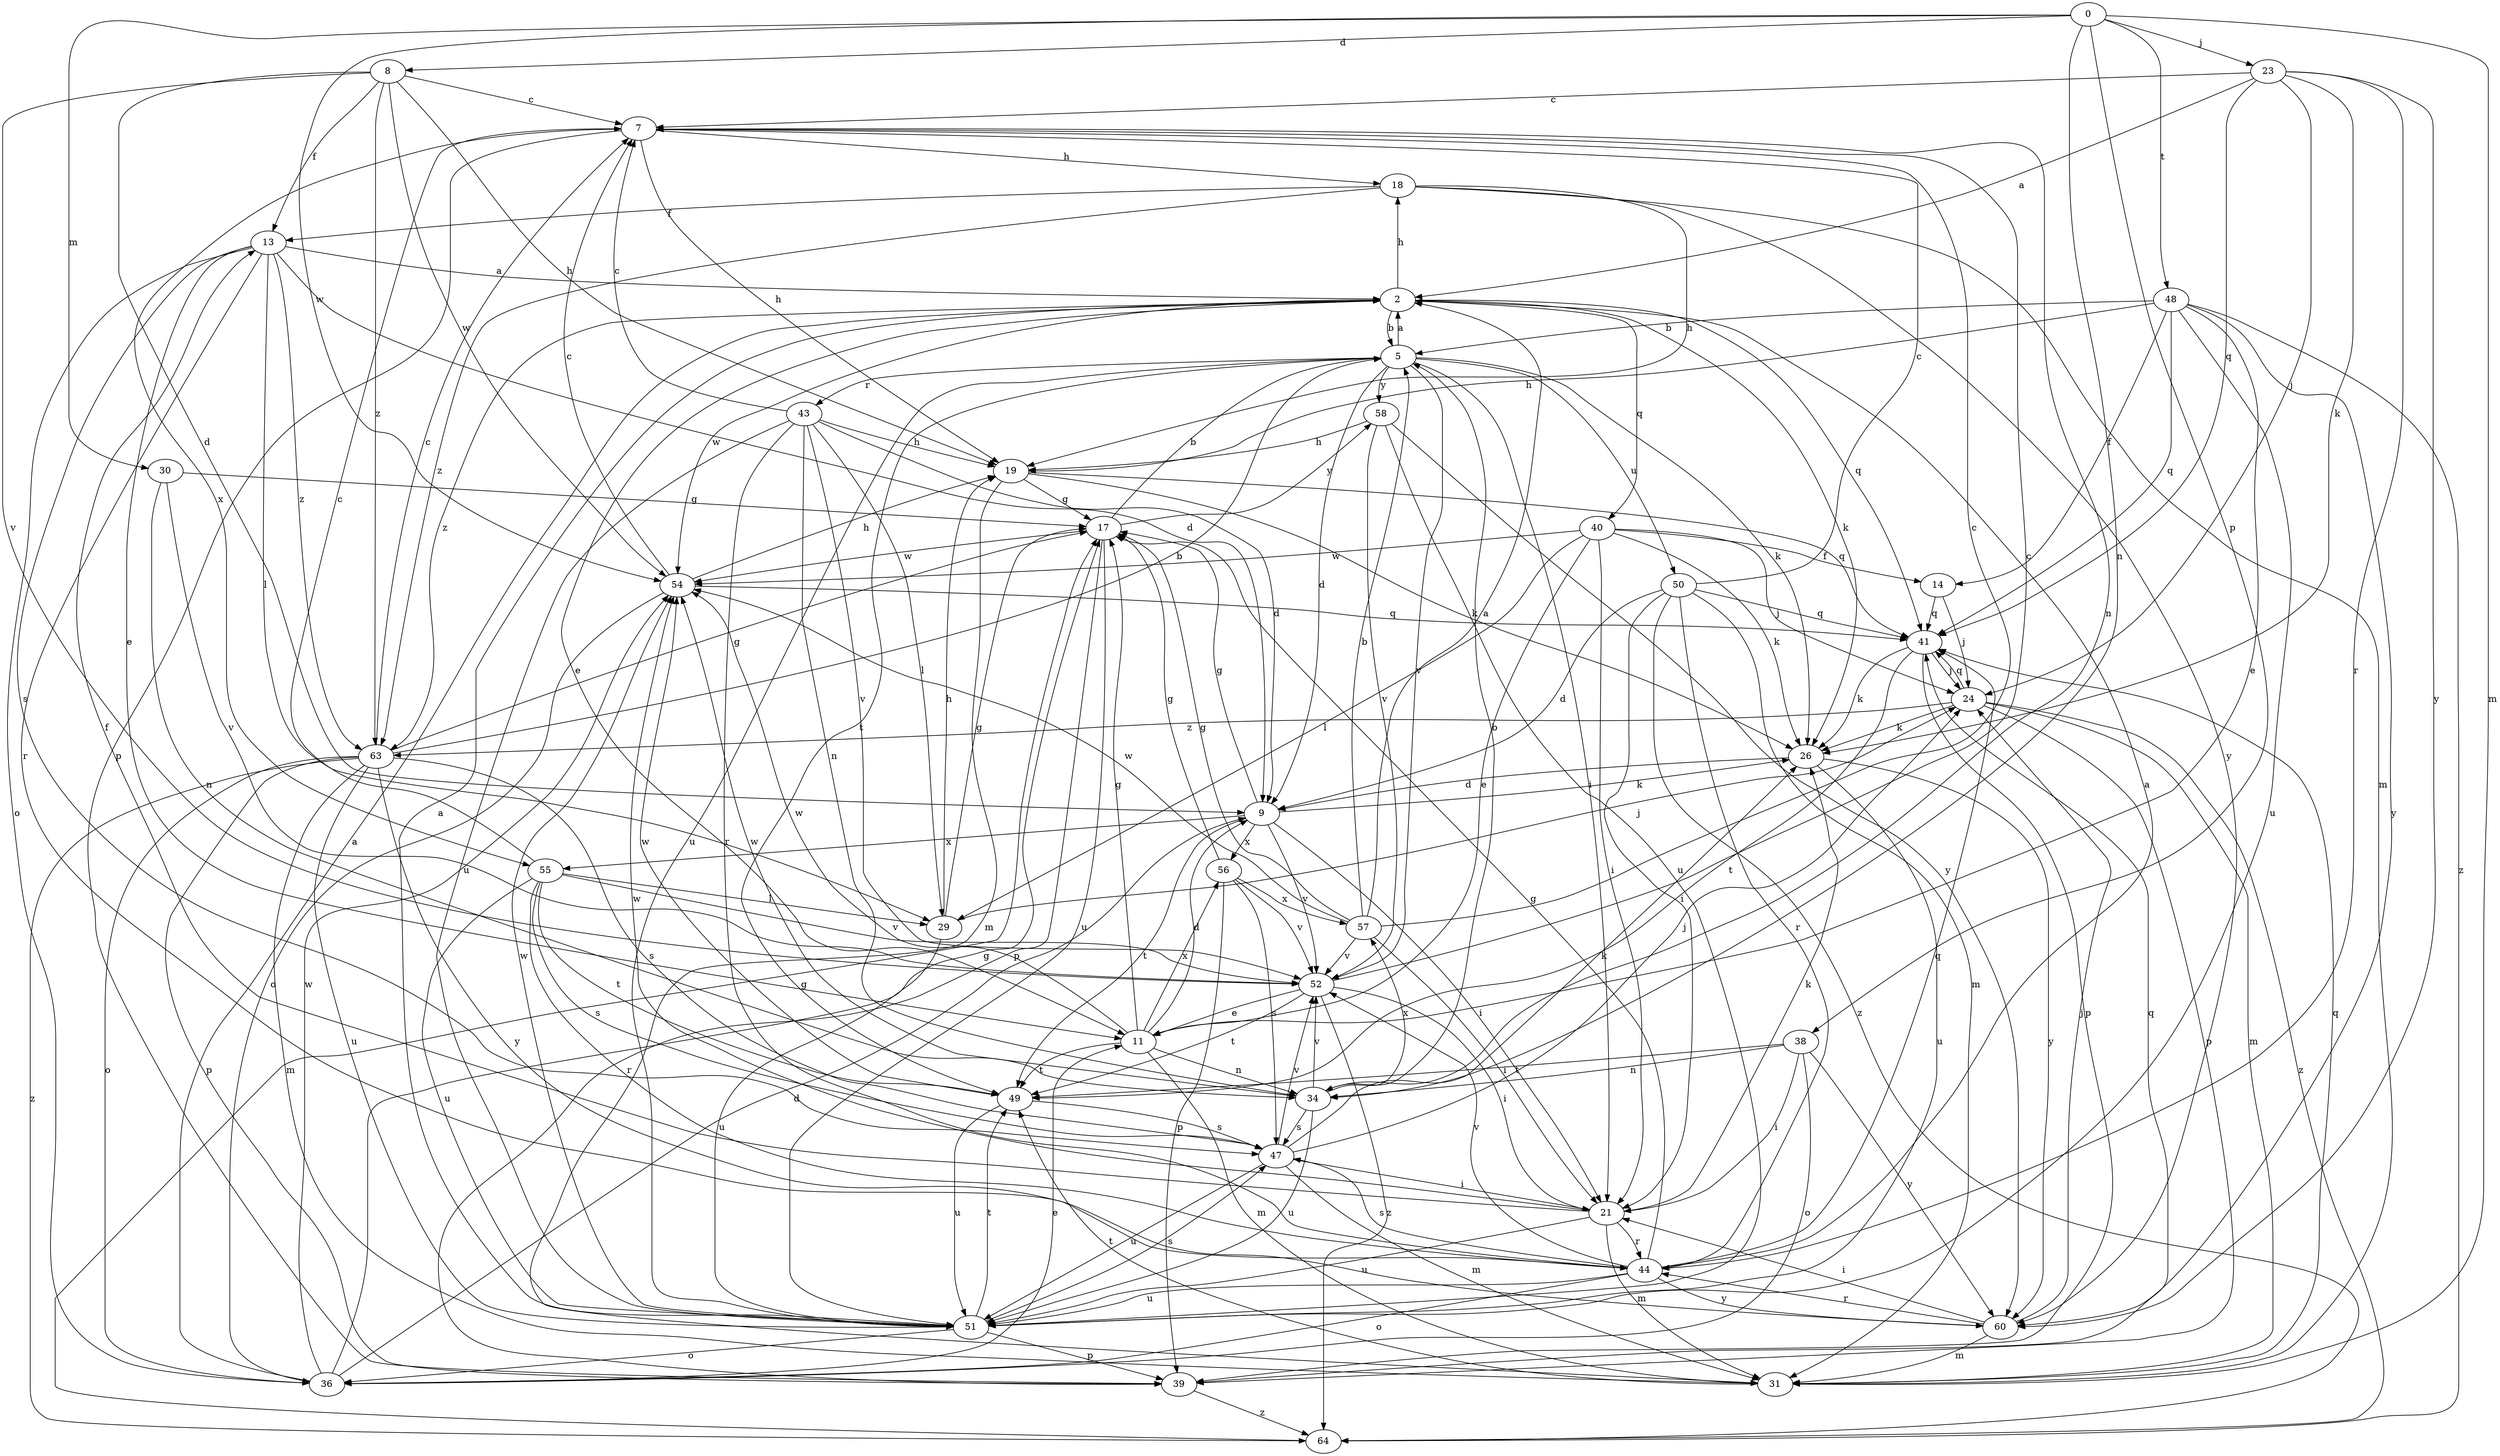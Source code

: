 strict digraph  {
0;
2;
5;
7;
8;
9;
11;
13;
14;
17;
18;
19;
21;
23;
24;
26;
29;
30;
31;
34;
36;
38;
39;
40;
41;
43;
44;
47;
48;
49;
50;
51;
52;
54;
55;
56;
57;
58;
60;
63;
64;
0 -> 8  [label=d];
0 -> 23  [label=j];
0 -> 30  [label=m];
0 -> 31  [label=m];
0 -> 34  [label=n];
0 -> 38  [label=p];
0 -> 48  [label=t];
0 -> 54  [label=w];
2 -> 5  [label=b];
2 -> 11  [label=e];
2 -> 18  [label=h];
2 -> 26  [label=k];
2 -> 40  [label=q];
2 -> 41  [label=q];
2 -> 54  [label=w];
2 -> 63  [label=z];
5 -> 2  [label=a];
5 -> 9  [label=d];
5 -> 21  [label=i];
5 -> 26  [label=k];
5 -> 43  [label=r];
5 -> 49  [label=t];
5 -> 50  [label=u];
5 -> 51  [label=u];
5 -> 52  [label=v];
5 -> 58  [label=y];
7 -> 18  [label=h];
7 -> 19  [label=h];
7 -> 34  [label=n];
7 -> 39  [label=p];
7 -> 55  [label=x];
8 -> 7  [label=c];
8 -> 9  [label=d];
8 -> 13  [label=f];
8 -> 19  [label=h];
8 -> 52  [label=v];
8 -> 54  [label=w];
8 -> 63  [label=z];
9 -> 17  [label=g];
9 -> 21  [label=i];
9 -> 26  [label=k];
9 -> 49  [label=t];
9 -> 52  [label=v];
9 -> 55  [label=x];
9 -> 56  [label=x];
11 -> 9  [label=d];
11 -> 17  [label=g];
11 -> 31  [label=m];
11 -> 34  [label=n];
11 -> 49  [label=t];
11 -> 54  [label=w];
11 -> 56  [label=x];
13 -> 2  [label=a];
13 -> 9  [label=d];
13 -> 11  [label=e];
13 -> 29  [label=l];
13 -> 36  [label=o];
13 -> 44  [label=r];
13 -> 47  [label=s];
13 -> 63  [label=z];
14 -> 24  [label=j];
14 -> 41  [label=q];
17 -> 5  [label=b];
17 -> 39  [label=p];
17 -> 51  [label=u];
17 -> 54  [label=w];
17 -> 58  [label=y];
18 -> 13  [label=f];
18 -> 19  [label=h];
18 -> 31  [label=m];
18 -> 60  [label=y];
18 -> 63  [label=z];
19 -> 17  [label=g];
19 -> 26  [label=k];
19 -> 31  [label=m];
19 -> 41  [label=q];
21 -> 13  [label=f];
21 -> 26  [label=k];
21 -> 31  [label=m];
21 -> 44  [label=r];
21 -> 51  [label=u];
21 -> 54  [label=w];
23 -> 2  [label=a];
23 -> 7  [label=c];
23 -> 24  [label=j];
23 -> 26  [label=k];
23 -> 41  [label=q];
23 -> 44  [label=r];
23 -> 60  [label=y];
24 -> 26  [label=k];
24 -> 31  [label=m];
24 -> 39  [label=p];
24 -> 41  [label=q];
24 -> 63  [label=z];
24 -> 64  [label=z];
26 -> 9  [label=d];
26 -> 51  [label=u];
26 -> 60  [label=y];
29 -> 17  [label=g];
29 -> 19  [label=h];
29 -> 24  [label=j];
29 -> 51  [label=u];
30 -> 17  [label=g];
30 -> 34  [label=n];
30 -> 52  [label=v];
31 -> 41  [label=q];
31 -> 49  [label=t];
34 -> 5  [label=b];
34 -> 47  [label=s];
34 -> 51  [label=u];
34 -> 52  [label=v];
34 -> 54  [label=w];
34 -> 57  [label=x];
36 -> 2  [label=a];
36 -> 9  [label=d];
36 -> 11  [label=e];
36 -> 17  [label=g];
36 -> 54  [label=w];
38 -> 21  [label=i];
38 -> 34  [label=n];
38 -> 36  [label=o];
38 -> 49  [label=t];
38 -> 60  [label=y];
39 -> 41  [label=q];
39 -> 64  [label=z];
40 -> 11  [label=e];
40 -> 14  [label=f];
40 -> 21  [label=i];
40 -> 24  [label=j];
40 -> 26  [label=k];
40 -> 29  [label=l];
40 -> 54  [label=w];
41 -> 24  [label=j];
41 -> 26  [label=k];
41 -> 39  [label=p];
41 -> 49  [label=t];
43 -> 7  [label=c];
43 -> 9  [label=d];
43 -> 19  [label=h];
43 -> 29  [label=l];
43 -> 34  [label=n];
43 -> 44  [label=r];
43 -> 51  [label=u];
43 -> 52  [label=v];
44 -> 2  [label=a];
44 -> 17  [label=g];
44 -> 36  [label=o];
44 -> 41  [label=q];
44 -> 47  [label=s];
44 -> 51  [label=u];
44 -> 52  [label=v];
44 -> 60  [label=y];
47 -> 21  [label=i];
47 -> 24  [label=j];
47 -> 26  [label=k];
47 -> 31  [label=m];
47 -> 51  [label=u];
47 -> 52  [label=v];
48 -> 5  [label=b];
48 -> 11  [label=e];
48 -> 14  [label=f];
48 -> 19  [label=h];
48 -> 41  [label=q];
48 -> 51  [label=u];
48 -> 60  [label=y];
48 -> 64  [label=z];
49 -> 47  [label=s];
49 -> 51  [label=u];
49 -> 54  [label=w];
50 -> 7  [label=c];
50 -> 9  [label=d];
50 -> 21  [label=i];
50 -> 31  [label=m];
50 -> 41  [label=q];
50 -> 44  [label=r];
50 -> 64  [label=z];
51 -> 2  [label=a];
51 -> 36  [label=o];
51 -> 39  [label=p];
51 -> 47  [label=s];
51 -> 49  [label=t];
51 -> 54  [label=w];
52 -> 7  [label=c];
52 -> 11  [label=e];
52 -> 21  [label=i];
52 -> 49  [label=t];
52 -> 64  [label=z];
54 -> 7  [label=c];
54 -> 19  [label=h];
54 -> 36  [label=o];
54 -> 41  [label=q];
55 -> 7  [label=c];
55 -> 29  [label=l];
55 -> 44  [label=r];
55 -> 47  [label=s];
55 -> 49  [label=t];
55 -> 51  [label=u];
55 -> 52  [label=v];
56 -> 17  [label=g];
56 -> 39  [label=p];
56 -> 47  [label=s];
56 -> 52  [label=v];
56 -> 57  [label=x];
57 -> 2  [label=a];
57 -> 5  [label=b];
57 -> 7  [label=c];
57 -> 17  [label=g];
57 -> 21  [label=i];
57 -> 52  [label=v];
57 -> 54  [label=w];
58 -> 19  [label=h];
58 -> 51  [label=u];
58 -> 52  [label=v];
58 -> 60  [label=y];
60 -> 21  [label=i];
60 -> 24  [label=j];
60 -> 31  [label=m];
60 -> 44  [label=r];
63 -> 5  [label=b];
63 -> 7  [label=c];
63 -> 17  [label=g];
63 -> 31  [label=m];
63 -> 36  [label=o];
63 -> 39  [label=p];
63 -> 47  [label=s];
63 -> 51  [label=u];
63 -> 60  [label=y];
63 -> 64  [label=z];
64 -> 17  [label=g];
}
